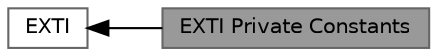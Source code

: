 digraph "EXTI Private Constants"
{
 // LATEX_PDF_SIZE
  bgcolor="transparent";
  edge [fontname=Helvetica,fontsize=10,labelfontname=Helvetica,labelfontsize=10];
  node [fontname=Helvetica,fontsize=10,shape=box,height=0.2,width=0.4];
  rankdir=LR;
  Node2 [id="Node000002",label="EXTI",height=0.2,width=0.4,color="grey40", fillcolor="white", style="filled",URL="$group___e_x_t_i.html",tooltip="EXTI HAL module driver."];
  Node1 [id="Node000001",label="EXTI Private Constants",height=0.2,width=0.4,color="gray40", fillcolor="grey60", style="filled", fontcolor="black",tooltip=" "];
  Node2->Node1 [shape=plaintext, dir="back", style="solid"];
}
